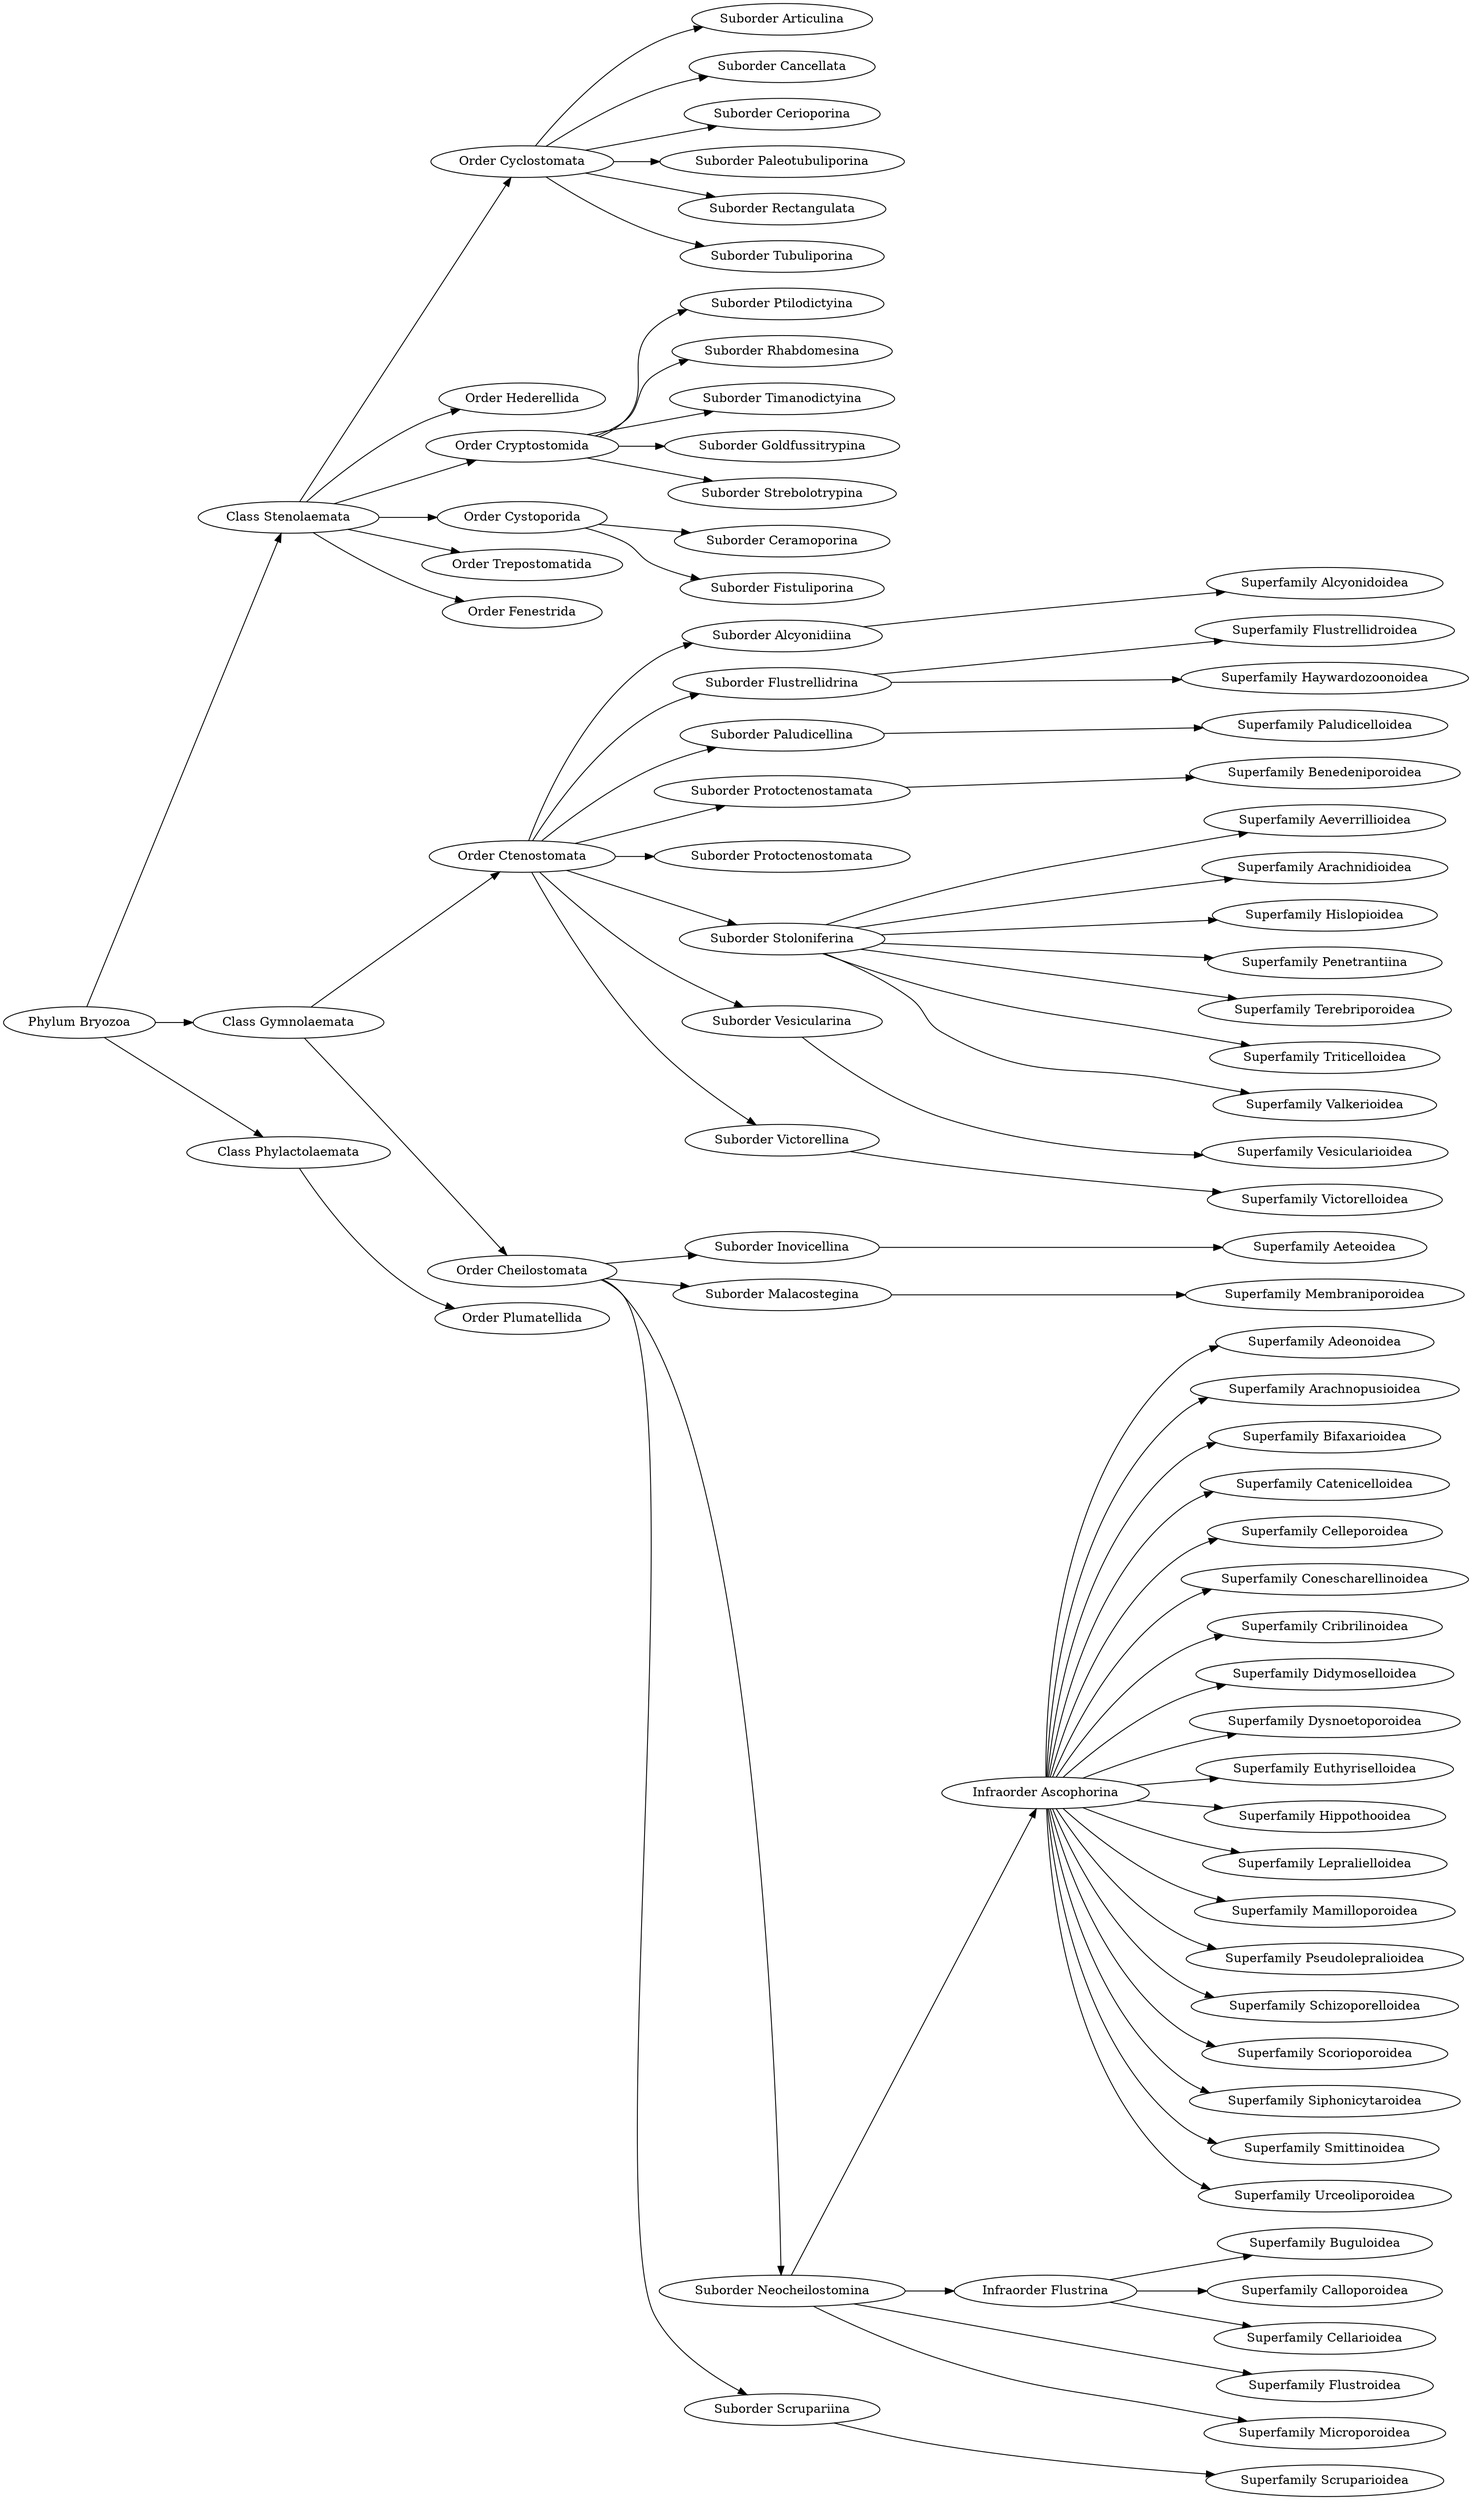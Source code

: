digraph test {
	rankdir=LR;
	ratio="compress";
	"Phylum Bryozoa" [label="Phylum Bryozoa", rank="Phylum"];
	"Class Stenolaemata" [label="Class Stenolaemata", rank="Class"];
	"Class Gymnolaemata" [label="Class Gymnolaemata", rank="Class"];
	"Class Phylactolaemata" [label="Class Phylactolaemata", rank="Class"];
	"Order Cyclostomata" [label="Order Cyclostomata", rank="Order"];
	"Order Hederellida" [label="Order Hederellida", rank="Order"];
	"Order Cryptostomida" [label="Order Cryptostomida", rank="Order"];
	"Order Cystoporida" [label="Order Cystoporida", rank="Order"];
	"Order Trepostomatida" [label="Order Trepostomatida", rank="Order"];
	"Order Fenestrida" [label="Order Fenestrida", rank="Order"];
	"Order Ctenostomata" [label="Order Ctenostomata", rank="Order"];
	"Order Cheilostomata" [label="Order Cheilostomata", rank="Order"];
	"Order Plumatellida" [label="Order Plumatellida", rank="Order"];
	"Suborder Inovicellina" [label="Suborder Inovicellina", rank="Suborder"];
	"Suborder Malacostegina" [label="Suborder Malacostegina", rank="Suborder"];
	"Suborder Neocheilostomina" [label="Suborder Neocheilostomina", rank="Suborder"];
	"Suborder Scrupariina" [label="Suborder Scrupariina", rank="Suborder"];
	"Suborder Articulina" [label="Suborder Articulina", rank="Suborder"];
	"Suborder Cancellata" [label="Suborder Cancellata", rank="Suborder"];
	"Suborder Cerioporina" [label="Suborder Cerioporina", rank="Suborder"];
	"Suborder Paleotubuliporina" [label="Suborder Paleotubuliporina", rank="Suborder"];
	"Suborder Rectangulata" [label="Suborder Rectangulata", rank="Suborder"];
	"Suborder Tubuliporina" [label="Suborder Tubuliporina", rank="Suborder"];
	"Suborder Alcyonidiina" [label="Suborder Alcyonidiina", rank="Suborder"];
	"Suborder Flustrellidrina" [label="Suborder Flustrellidrina", rank="Suborder"];
	"Suborder Paludicellina" [label="Suborder Paludicellina", rank="Suborder"];
	"Suborder Protoctenostamata" [label="Suborder Protoctenostamata", rank="Suborder"];
	"Suborder Protoctenostomata" [label="Suborder Protoctenostomata", rank="Suborder"];
	"Suborder Stoloniferina" [label="Suborder Stoloniferina", rank="Suborder"];
	"Suborder Vesicularina" [label="Suborder Vesicularina", rank="Suborder"];
	"Suborder Victorellina" [label="Suborder Victorellina", rank="Suborder"];
	"Suborder Ptilodictyina" [label="Suborder Ptilodictyina", rank="Suborder"];
	"Suborder Rhabdomesina" [label="Suborder Rhabdomesina", rank="Suborder"];
	"Suborder Timanodictyina" [label="Suborder Timanodictyina", rank="Suborder"];
	"Suborder Goldfussitrypina" [label="Suborder Goldfussitrypina", rank="Suborder"];
	"Suborder Strebolotrypina" [label="Suborder Strebolotrypina", rank="Suborder"];
	"Suborder Ceramoporina" [label="Suborder Ceramoporina", rank="Suborder"];
	"Suborder Fistuliporina" [label="Suborder Fistuliporina", rank="Suborder"];
	"Infraorder Ascophorina" [label="Infraorder Ascophorina", rank="Infraorder"];
	"Infraorder Flustrina" [label="Infraorder Flustrina", rank="Infraorder"];
	"Superfamily Aeverrillioidea" [label="Superfamily Aeverrillioidea", rank="Superfamily"];
	"Superfamily Alcyonidoidea" [label="Superfamily Alcyonidoidea", rank="Superfamily"];
	"Superfamily Arachnidioidea" [label="Superfamily Arachnidioidea", rank="Superfamily"];
	"Superfamily Benedeniporoidea" [label="Superfamily Benedeniporoidea", rank="Superfamily"];
	"Superfamily Flustrellidroidea" [label="Superfamily Flustrellidroidea", rank="Superfamily"];
	"Superfamily Haywardozoonoidea" [label="Superfamily Haywardozoonoidea", rank="Superfamily"];
	"Superfamily Hislopioidea" [label="Superfamily Hislopioidea", rank="Superfamily"];
	"Superfamily Paludicelloidea" [label="Superfamily Paludicelloidea", rank="Superfamily"];
	"Superfamily Penetrantiina" [label="Superfamily Penetrantiina", rank="Superfamily"];
	"Superfamily Terebriporoidea" [label="Superfamily Terebriporoidea", rank="Superfamily"];
	"Superfamily Triticelloidea" [label="Superfamily Triticelloidea", rank="Superfamily"];
	"Superfamily Valkerioidea" [label="Superfamily Valkerioidea", rank="Superfamily"];
	"Superfamily Vesicularioidea" [label="Superfamily Vesicularioidea", rank="Superfamily"];
	"Superfamily Victorelloidea" [label="Superfamily Victorelloidea", rank="Superfamily"];
	"Superfamily Adeonoidea" [label="Superfamily Adeonoidea", rank="Superfamily"];
	"Superfamily Aeteoidea" [label="Superfamily Aeteoidea", rank="Superfamily"];
	"Superfamily Arachnopusioidea" [label="Superfamily Arachnopusioidea", rank="Superfamily"];
	"Superfamily Bifaxarioidea" [label="Superfamily Bifaxarioidea", rank="Superfamily"];
	"Superfamily Buguloidea" [label="Superfamily Buguloidea", rank="Superfamily"];
	"Superfamily Calloporoidea" [label="Superfamily Calloporoidea", rank="Superfamily"];
	"Superfamily Catenicelloidea" [label="Superfamily Catenicelloidea", rank="Superfamily"];
	"Superfamily Cellarioidea" [label="Superfamily Cellarioidea", rank="Superfamily"];
	"Superfamily Celleporoidea" [label="Superfamily Celleporoidea", rank="Superfamily"];
	"Superfamily Conescharellinoidea" [label="Superfamily Conescharellinoidea", rank="Superfamily"];
	"Superfamily Cribrilinoidea" [label="Superfamily Cribrilinoidea", rank="Superfamily"];
	"Superfamily Didymoselloidea" [label="Superfamily Didymoselloidea", rank="Superfamily"];
	"Superfamily Dysnoetoporoidea" [label="Superfamily Dysnoetoporoidea", rank="Superfamily"];
	"Superfamily Euthyriselloidea" [label="Superfamily Euthyriselloidea", rank="Superfamily"];
	"Superfamily Flustroidea" [label="Superfamily Flustroidea", rank="Superfamily"];
	"Superfamily Hippothooidea" [label="Superfamily Hippothooidea", rank="Superfamily"];
	"Superfamily Lepralielloidea" [label="Superfamily Lepralielloidea", rank="Superfamily"];
	"Superfamily Mamilloporoidea" [label="Superfamily Mamilloporoidea", rank="Superfamily"];
	"Superfamily Membraniporoidea" [label="Superfamily Membraniporoidea", rank="Superfamily"];
	"Superfamily Microporoidea" [label="Superfamily Microporoidea", rank="Superfamily"];
	"Superfamily Pseudolepralioidea" [label="Superfamily Pseudolepralioidea", rank="Superfamily"];
	"Superfamily Schizoporelloidea" [label="Superfamily Schizoporelloidea", rank="Superfamily"];
	"Superfamily Scorioporoidea" [label="Superfamily Scorioporoidea", rank="Superfamily"];
	"Superfamily Scruparioidea" [label="Superfamily Scruparioidea", rank="Superfamily"];
	"Superfamily Siphonicytaroidea" [label="Superfamily Siphonicytaroidea", rank="Superfamily"];
	"Superfamily Smittinoidea" [label="Superfamily Smittinoidea", rank="Superfamily"];
	"Superfamily Urceoliporoidea" [label="Superfamily Urceoliporoidea", rank="Superfamily"];
	"Class Gymnolaemata" -> "Order Cheilostomata";
	"Class Gymnolaemata" -> "Order Ctenostomata";
	"Class Phylactolaemata" -> "Order Plumatellida";
	"Class Stenolaemata" -> "Order Cryptostomida";
	"Class Stenolaemata" -> "Order Cyclostomata";
	"Class Stenolaemata" -> "Order Cystoporida";
	"Class Stenolaemata" -> "Order Fenestrida";
	"Class Stenolaemata" -> "Order Hederellida";
	"Class Stenolaemata" -> "Order Trepostomatida";
	"Infraorder Ascophorina" -> "Superfamily Adeonoidea";
	"Infraorder Ascophorina" -> "Superfamily Arachnopusioidea";
	"Infraorder Ascophorina" -> "Superfamily Bifaxarioidea";
	"Infraorder Ascophorina" -> "Superfamily Catenicelloidea";
	"Infraorder Ascophorina" -> "Superfamily Celleporoidea";
	"Infraorder Ascophorina" -> "Superfamily Conescharellinoidea";
	"Infraorder Ascophorina" -> "Superfamily Cribrilinoidea";
	"Infraorder Ascophorina" -> "Superfamily Didymoselloidea";
	"Infraorder Ascophorina" -> "Superfamily Dysnoetoporoidea";
	"Infraorder Ascophorina" -> "Superfamily Euthyriselloidea";
	"Infraorder Ascophorina" -> "Superfamily Hippothooidea";
	"Infraorder Ascophorina" -> "Superfamily Lepralielloidea";
	"Infraorder Ascophorina" -> "Superfamily Mamilloporoidea";
	"Infraorder Ascophorina" -> "Superfamily Pseudolepralioidea";
	"Infraorder Ascophorina" -> "Superfamily Schizoporelloidea";
	"Infraorder Ascophorina" -> "Superfamily Scorioporoidea";
	"Infraorder Ascophorina" -> "Superfamily Siphonicytaroidea";
	"Infraorder Ascophorina" -> "Superfamily Smittinoidea";
	"Infraorder Ascophorina" -> "Superfamily Urceoliporoidea";
	"Infraorder Flustrina" -> "Superfamily Buguloidea";
	"Infraorder Flustrina" -> "Superfamily Calloporoidea";
	"Infraorder Flustrina" -> "Superfamily Cellarioidea";
	"Order Cheilostomata" -> "Suborder Inovicellina";
	"Order Cheilostomata" -> "Suborder Malacostegina";
	"Order Cheilostomata" -> "Suborder Neocheilostomina";
	"Order Cheilostomata" -> "Suborder Scrupariina";
	"Order Cryptostomida" -> "Suborder Goldfussitrypina";
	"Order Cryptostomida" -> "Suborder Ptilodictyina";
	"Order Cryptostomida" -> "Suborder Rhabdomesina";
	"Order Cryptostomida" -> "Suborder Strebolotrypina";
	"Order Cryptostomida" -> "Suborder Timanodictyina";
	"Order Ctenostomata" -> "Suborder Alcyonidiina";
	"Order Ctenostomata" -> "Suborder Flustrellidrina";
	"Order Ctenostomata" -> "Suborder Paludicellina";
	"Order Ctenostomata" -> "Suborder Protoctenostamata";
	"Order Ctenostomata" -> "Suborder Protoctenostomata";
	"Order Ctenostomata" -> "Suborder Stoloniferina";
	"Order Ctenostomata" -> "Suborder Vesicularina";
	"Order Ctenostomata" -> "Suborder Victorellina";
	"Order Cyclostomata" -> "Suborder Articulina";
	"Order Cyclostomata" -> "Suborder Cancellata";
	"Order Cyclostomata" -> "Suborder Cerioporina";
	"Order Cyclostomata" -> "Suborder Paleotubuliporina";
	"Order Cyclostomata" -> "Suborder Rectangulata";
	"Order Cyclostomata" -> "Suborder Tubuliporina";
	"Order Cystoporida" -> "Suborder Ceramoporina";
	"Order Cystoporida" -> "Suborder Fistuliporina";
	"Phylum Bryozoa" -> "Class Gymnolaemata";
	"Phylum Bryozoa" -> "Class Phylactolaemata";
	"Phylum Bryozoa" -> "Class Stenolaemata";
	"Suborder Alcyonidiina" -> "Superfamily Alcyonidoidea";
	"Suborder Flustrellidrina" -> "Superfamily Flustrellidroidea";
	"Suborder Flustrellidrina" -> "Superfamily Haywardozoonoidea";
	"Suborder Inovicellina" -> "Superfamily Aeteoidea";
	"Suborder Malacostegina" -> "Superfamily Membraniporoidea";
	"Suborder Neocheilostomina" -> "Infraorder Ascophorina";
	"Suborder Neocheilostomina" -> "Infraorder Flustrina";
	"Suborder Neocheilostomina" -> "Superfamily Flustroidea";
	"Suborder Neocheilostomina" -> "Superfamily Microporoidea";
	"Suborder Paludicellina" -> "Superfamily Paludicelloidea";
	"Suborder Protoctenostamata" -> "Superfamily Benedeniporoidea";
	"Suborder Scrupariina" -> "Superfamily Scruparioidea";
	"Suborder Stoloniferina" -> "Superfamily Aeverrillioidea";
	"Suborder Stoloniferina" -> "Superfamily Arachnidioidea";
	"Suborder Stoloniferina" -> "Superfamily Hislopioidea";
	"Suborder Stoloniferina" -> "Superfamily Penetrantiina";
	"Suborder Stoloniferina" -> "Superfamily Terebriporoidea";
	"Suborder Stoloniferina" -> "Superfamily Triticelloidea";
	"Suborder Stoloniferina" -> "Superfamily Valkerioidea";
	"Suborder Vesicularina" -> "Superfamily Vesicularioidea";
	"Suborder Victorellina" -> "Superfamily Victorelloidea";
	{rank=same; "Suborder Inovicellina"; "Suborder Malacostegina"; "Suborder Neocheilostomina"; "Suborder Scrupariina"; "Suborder Articulina"; "Suborder Cancellata"; "Suborder Cerioporina"; "Suborder Paleotubuliporina"; "Suborder Rectangulata"; "Suborder Tubuliporina"; "Suborder Alcyonidiina"; "Suborder Flustrellidrina"; "Suborder Paludicellina"; "Suborder Protoctenostamata"; "Suborder Protoctenostomata"; "Suborder Stoloniferina"; "Suborder Vesicularina"; "Suborder Victorellina"; "Suborder Ptilodictyina"; "Suborder Rhabdomesina"; "Suborder Timanodictyina"; "Suborder Goldfussitrypina"; "Suborder Strebolotrypina"; "Suborder Ceramoporina"; "Suborder Fistuliporina"}
	{rank=same; "Order Cyclostomata"; "Order Hederellida"; "Order Cryptostomida"; "Order Cystoporida"; "Order Trepostomatida"; "Order Fenestrida"; "Order Ctenostomata"; "Order Cheilostomata"; "Order Plumatellida"}
	{rank=same; "Superfamily Aeverrillioidea"; "Superfamily Alcyonidoidea"; "Superfamily Arachnidioidea"; "Superfamily Benedeniporoidea"; "Superfamily Flustrellidroidea"; "Superfamily Haywardozoonoidea"; "Superfamily Hislopioidea"; "Superfamily Paludicelloidea"; "Superfamily Penetrantiina"; "Superfamily Terebriporoidea"; "Superfamily Triticelloidea"; "Superfamily Valkerioidea"; "Superfamily Vesicularioidea"; "Superfamily Victorelloidea"; "Superfamily Adeonoidea"; "Superfamily Aeteoidea"; "Superfamily Arachnopusioidea"; "Superfamily Bifaxarioidea"; "Superfamily Buguloidea"; "Superfamily Calloporoidea"; "Superfamily Catenicelloidea"; "Superfamily Cellarioidea"; "Superfamily Celleporoidea"; "Superfamily Conescharellinoidea"; "Superfamily Cribrilinoidea"; "Superfamily Didymoselloidea"; "Superfamily Dysnoetoporoidea"; "Superfamily Euthyriselloidea"; "Superfamily Flustroidea"; "Superfamily Hippothooidea"; "Superfamily Lepralielloidea"; "Superfamily Mamilloporoidea"; "Superfamily Membraniporoidea"; "Superfamily Microporoidea"; "Superfamily Pseudolepralioidea"; "Superfamily Schizoporelloidea"; "Superfamily Scorioporoidea"; "Superfamily Scruparioidea"; "Superfamily Siphonicytaroidea"; "Superfamily Smittinoidea"; "Superfamily Urceoliporoidea"}
	{rank=same; "Infraorder Ascophorina"; "Infraorder Flustrina"}
	{rank=same; "Class Stenolaemata"; "Class Gymnolaemata"; "Class Phylactolaemata"}
	{rank=same; "Phylum Bryozoa"}
}
